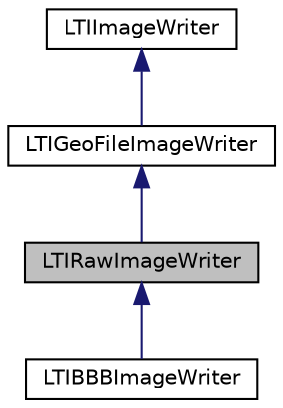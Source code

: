 digraph "LTIRawImageWriter"
{
  bgcolor="transparent";
  edge [fontname="Helvetica",fontsize="10",labelfontname="Helvetica",labelfontsize="10"];
  node [fontname="Helvetica",fontsize="10",shape=record];
  Node1 [label="LTIRawImageWriter",height=0.2,width=0.4,color="black", fillcolor="grey75", style="filled" fontcolor="black"];
  Node2 -> Node1 [dir="back",color="midnightblue",fontsize="10",style="solid",fontname="Helvetica"];
  Node2 [label="LTIGeoFileImageWriter",height=0.2,width=0.4,color="black",URL="$a00046.html",tooltip="class for writing geographic images to files or streams "];
  Node3 -> Node2 [dir="back",color="midnightblue",fontsize="10",style="solid",fontname="Helvetica"];
  Node3 [label="LTIImageWriter",height=0.2,width=0.4,color="black",URL="$a00057.html",tooltip="abstract class for implementing an image writer "];
  Node1 -> Node4 [dir="back",color="midnightblue",fontsize="10",style="solid",fontname="Helvetica"];
  Node4 [label="LTIBBBImageWriter",height=0.2,width=0.4,color="black",URL="$a00039.html",tooltip="writes an image stage to a BBB file "];
}
